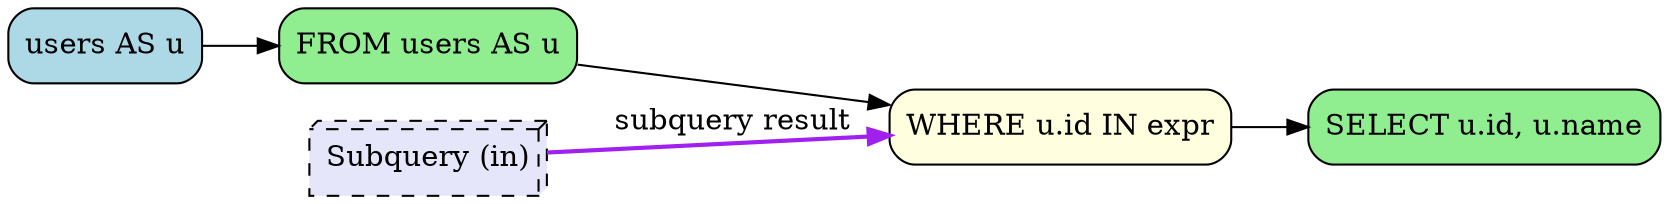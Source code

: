 digraph sqloflow {
  rankdir=LR;
  node [shape=box, style=rounded];

  // Node definitions
  node_0 [label="users AS u", fillcolor=lightblue, style="filled,rounded"];
  node_1 [label="FROM users AS u", fillcolor=lightgreen, style="filled,rounded"];
  node_4 [label="SELECT u.id, u.name", fillcolor=lightgreen, style="filled,rounded"];
  node_2 [label="WHERE u.id IN expr", fillcolor=lightyellow, style="filled,rounded"];
  node_3 [label="Subquery (in)", fillcolor=lavender, style="filled,rounded,dashed", shape=box3d];

  // Edges
  node_0 -> node_1 [color=black];
  node_1 -> node_2 [color=black];
  node_3 -> node_2 [color=purple, style=bold, label="subquery result"];
  node_2 -> node_4 [color=black];
}